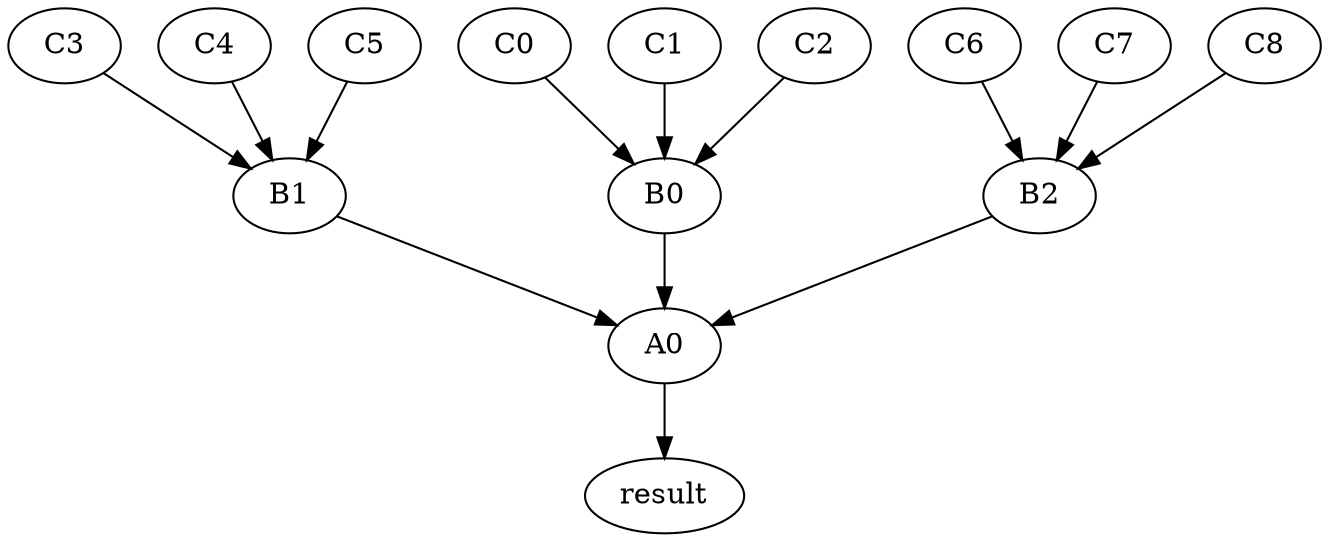 digraph G {
    C0 -> B0 -> A0 -> result;
    C1 -> B0;
    C2 -> B0;
    C3 -> B1 -> A0;
    C4 -> B1;
    C5 -> B1;
    C6 -> B2 -> A0;
    C7 -> B2;
    C8 -> B2;
}
